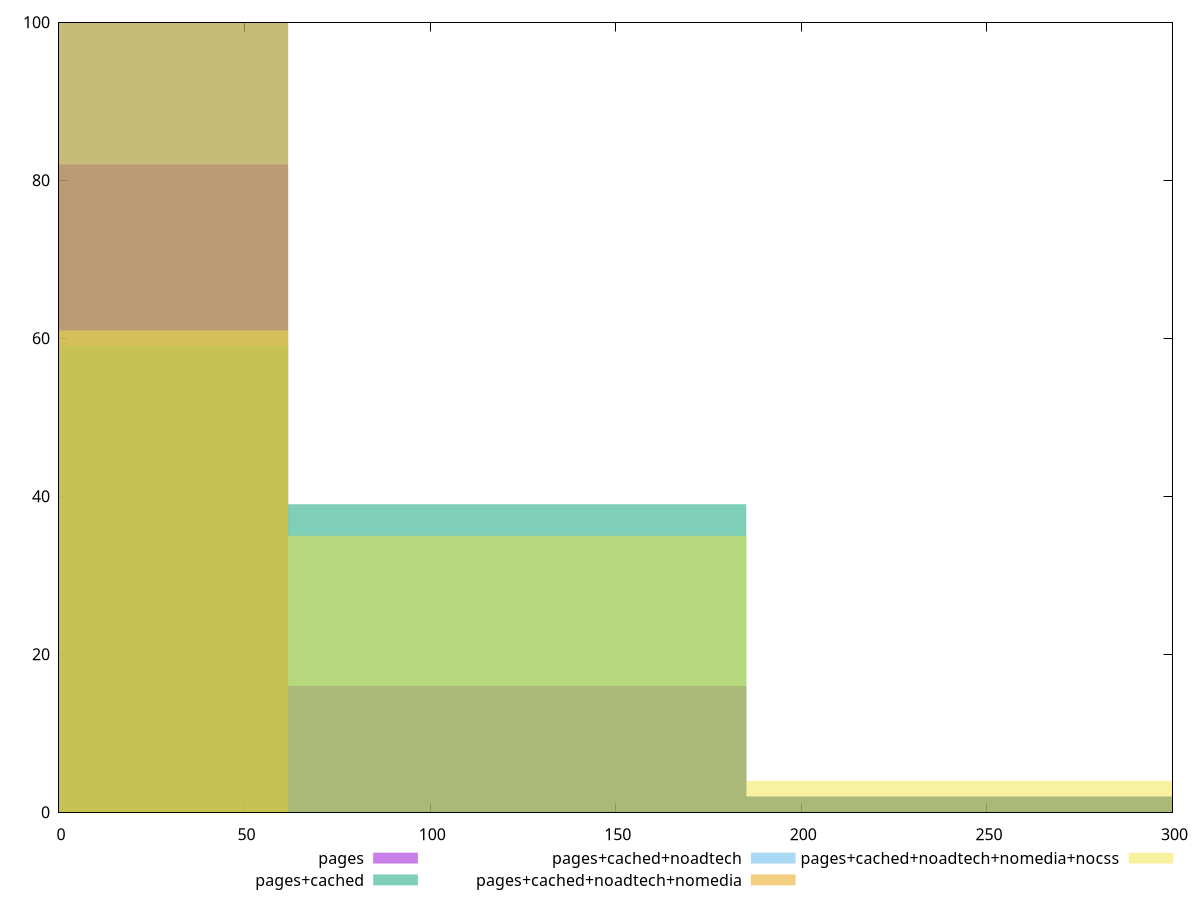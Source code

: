 reset

$pages <<EOF
0 82
123.44847021910667 16
246.89694043821333 2
EOF

$pagesCached <<EOF
123.44847021910667 39
0 59
246.89694043821333 2
EOF

$pagesCachedNoadtech <<EOF
0 100
EOF

$pagesCachedNoadtechNomedia <<EOF
0 100
EOF

$pagesCachedNoadtechNomediaNocss <<EOF
123.44847021910667 35
0 61
246.89694043821333 4
EOF

set key outside below
set boxwidth 123.44847021910667
set xrange [0:300]
set yrange [0:100]
set trange [0:100]
set style fill transparent solid 0.5 noborder
set terminal svg size 640, 530 enhanced background rgb 'white'
set output "report_00025_2021-02-22T21:38:55.199Z/unminified-javascript/comparison/histogram/all_raw.svg"

plot $pages title "pages" with boxes, \
     $pagesCached title "pages+cached" with boxes, \
     $pagesCachedNoadtech title "pages+cached+noadtech" with boxes, \
     $pagesCachedNoadtechNomedia title "pages+cached+noadtech+nomedia" with boxes, \
     $pagesCachedNoadtechNomediaNocss title "pages+cached+noadtech+nomedia+nocss" with boxes

reset
